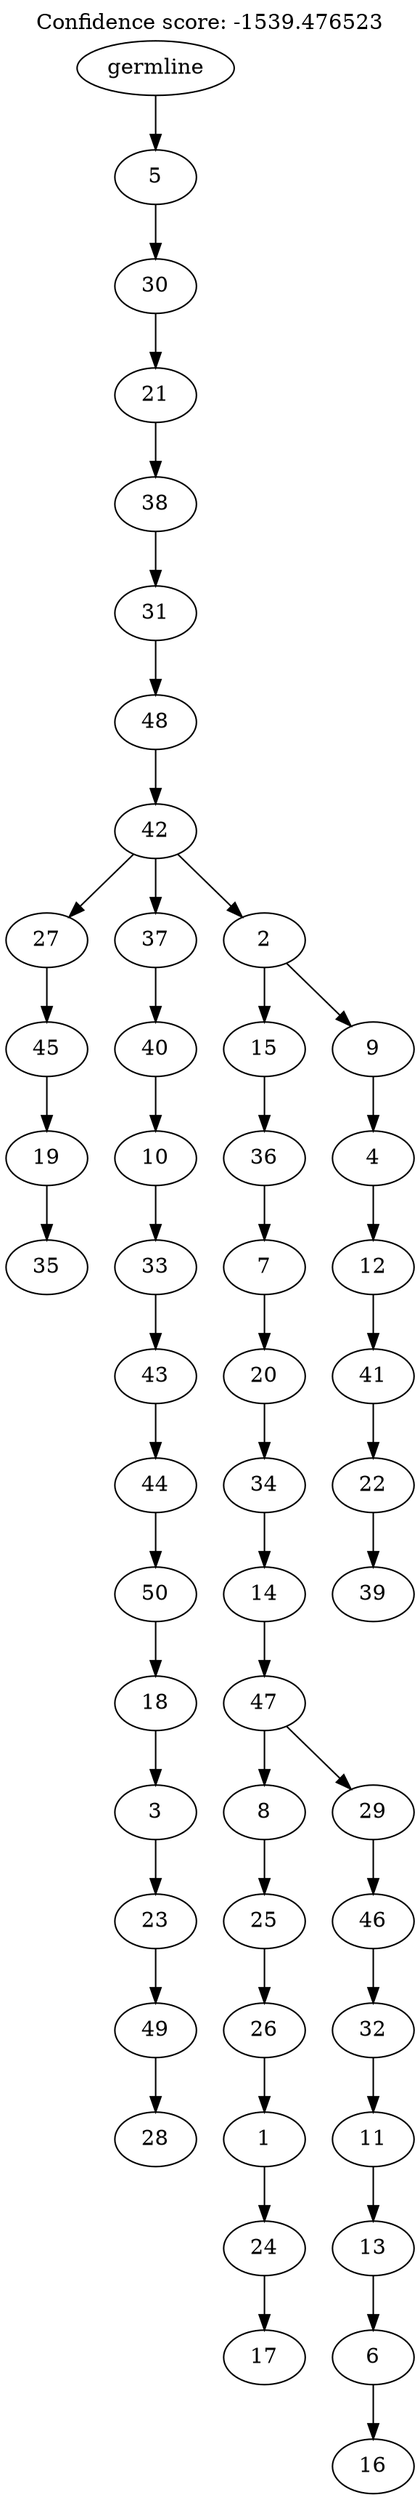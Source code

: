 digraph g {
	"49" -> "50";
	"50" [label="35"];
	"48" -> "49";
	"49" [label="19"];
	"47" -> "48";
	"48" [label="45"];
	"45" -> "46";
	"46" [label="28"];
	"44" -> "45";
	"45" [label="49"];
	"43" -> "44";
	"44" [label="23"];
	"42" -> "43";
	"43" [label="3"];
	"41" -> "42";
	"42" [label="18"];
	"40" -> "41";
	"41" [label="50"];
	"39" -> "40";
	"40" [label="44"];
	"38" -> "39";
	"39" [label="43"];
	"37" -> "38";
	"38" [label="33"];
	"36" -> "37";
	"37" [label="10"];
	"35" -> "36";
	"36" [label="40"];
	"33" -> "34";
	"34" [label="17"];
	"32" -> "33";
	"33" [label="24"];
	"31" -> "32";
	"32" [label="1"];
	"30" -> "31";
	"31" [label="26"];
	"29" -> "30";
	"30" [label="25"];
	"27" -> "28";
	"28" [label="16"];
	"26" -> "27";
	"27" [label="6"];
	"25" -> "26";
	"26" [label="13"];
	"24" -> "25";
	"25" [label="11"];
	"23" -> "24";
	"24" [label="32"];
	"22" -> "23";
	"23" [label="46"];
	"21" -> "22";
	"22" [label="29"];
	"21" -> "29";
	"29" [label="8"];
	"20" -> "21";
	"21" [label="47"];
	"19" -> "20";
	"20" [label="14"];
	"18" -> "19";
	"19" [label="34"];
	"17" -> "18";
	"18" [label="20"];
	"16" -> "17";
	"17" [label="7"];
	"15" -> "16";
	"16" [label="36"];
	"13" -> "14";
	"14" [label="39"];
	"12" -> "13";
	"13" [label="22"];
	"11" -> "12";
	"12" [label="41"];
	"10" -> "11";
	"11" [label="12"];
	"9" -> "10";
	"10" [label="4"];
	"8" -> "9";
	"9" [label="9"];
	"8" -> "15";
	"15" [label="15"];
	"7" -> "8";
	"8" [label="2"];
	"7" -> "35";
	"35" [label="37"];
	"7" -> "47";
	"47" [label="27"];
	"6" -> "7";
	"7" [label="42"];
	"5" -> "6";
	"6" [label="48"];
	"4" -> "5";
	"5" [label="31"];
	"3" -> "4";
	"4" [label="38"];
	"2" -> "3";
	"3" [label="21"];
	"1" -> "2";
	"2" [label="30"];
	"0" -> "1";
	"1" [label="5"];
	"0" [label="germline"];
	labelloc="t";
	label="Confidence score: -1539.476523";
}
